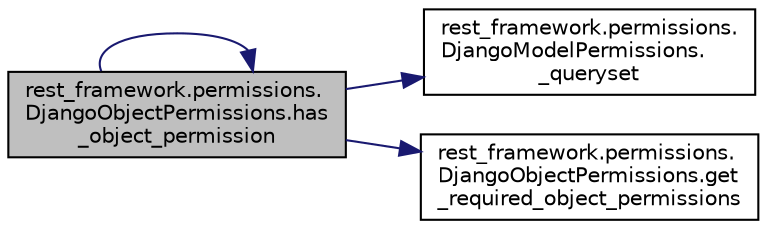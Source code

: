 digraph "rest_framework.permissions.DjangoObjectPermissions.has_object_permission"
{
 // LATEX_PDF_SIZE
  edge [fontname="Helvetica",fontsize="10",labelfontname="Helvetica",labelfontsize="10"];
  node [fontname="Helvetica",fontsize="10",shape=record];
  rankdir="LR";
  Node1 [label="rest_framework.permissions.\lDjangoObjectPermissions.has\l_object_permission",height=0.2,width=0.4,color="black", fillcolor="grey75", style="filled", fontcolor="black",tooltip=" "];
  Node1 -> Node2 [color="midnightblue",fontsize="10",style="solid",fontname="Helvetica"];
  Node2 [label="rest_framework.permissions.\lDjangoModelPermissions.\l_queryset",height=0.2,width=0.4,color="black", fillcolor="white", style="filled",URL="$da/dc8/classrest__framework_1_1permissions_1_1_django_model_permissions.html#aee58e34660d01929a72e1c2d65b8a10a",tooltip=" "];
  Node1 -> Node3 [color="midnightblue",fontsize="10",style="solid",fontname="Helvetica"];
  Node3 [label="rest_framework.permissions.\lDjangoObjectPermissions.get\l_required_object_permissions",height=0.2,width=0.4,color="black", fillcolor="white", style="filled",URL="$de/de3/classrest__framework_1_1permissions_1_1_django_object_permissions.html#ad4189401a700776292971c9cba4b9b44",tooltip=" "];
  Node1 -> Node1 [color="midnightblue",fontsize="10",style="solid",fontname="Helvetica"];
}
